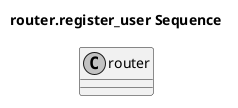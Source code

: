 @startuml

title router.register_user Sequence

skinparam sequenceMessageAlign center
skinparam monochrome true
skinparam lifelinestrategy solid
hide footbox

class router


@enduml